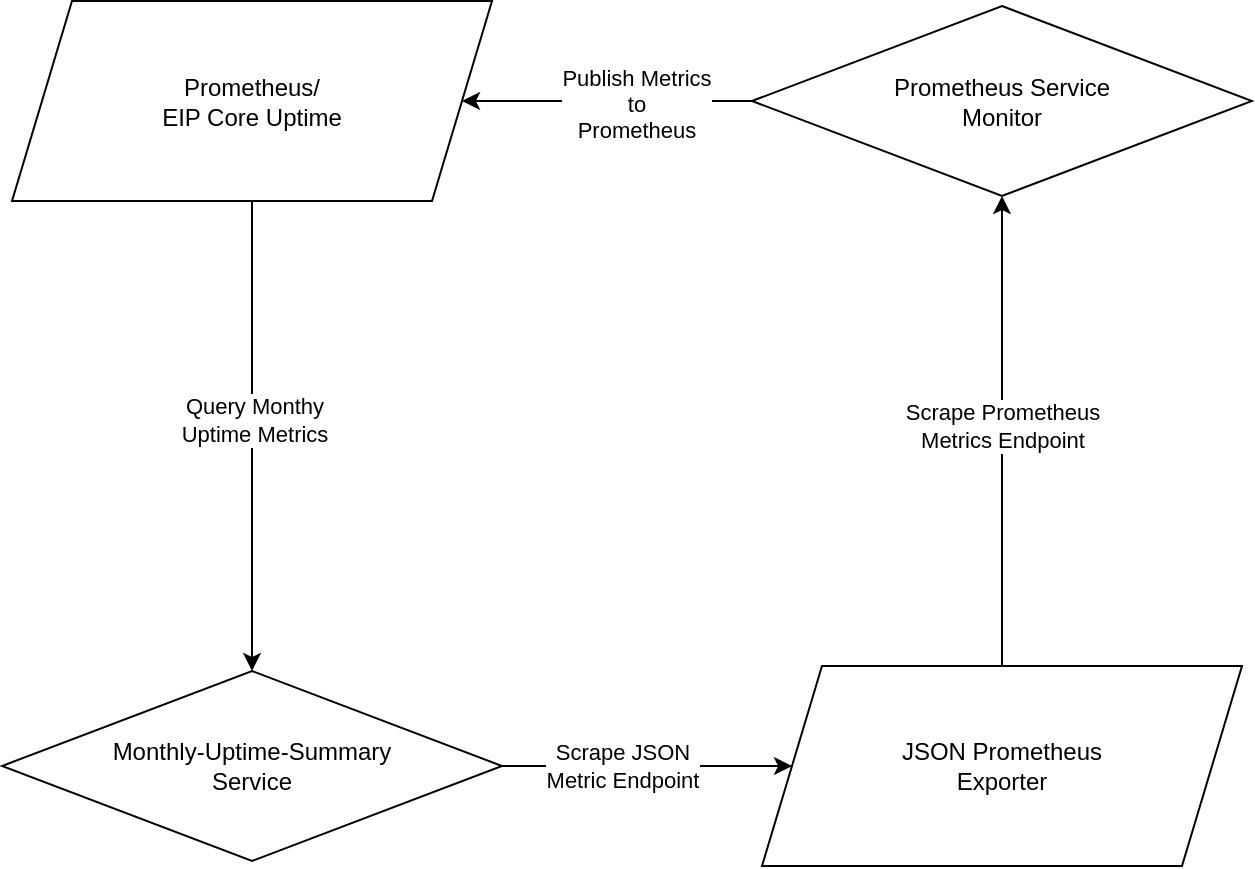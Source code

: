 <mxfile version="21.6.8" type="github">
  <diagram name="Page-1" id="5f0bae14-7c28-e335-631c-24af17079c00">
    <mxGraphModel dx="1434" dy="795" grid="1" gridSize="10" guides="1" tooltips="1" connect="1" arrows="1" fold="1" page="1" pageScale="1" pageWidth="1100" pageHeight="850" background="none" math="0" shadow="0">
      <root>
        <mxCell id="0" />
        <mxCell id="1" parent="0" />
        <mxCell id="K4bVLLCjm3qLc4t_S5Vv-21" style="edgeStyle=orthogonalEdgeStyle;rounded=0;orthogonalLoop=1;jettySize=auto;html=1;entryX=0.5;entryY=0;entryDx=0;entryDy=0;" edge="1" parent="1" source="K4bVLLCjm3qLc4t_S5Vv-3" target="K4bVLLCjm3qLc4t_S5Vv-4">
          <mxGeometry relative="1" as="geometry" />
        </mxCell>
        <mxCell id="K4bVLLCjm3qLc4t_S5Vv-22" value="&lt;div&gt;Query Monthy &lt;br&gt;&lt;/div&gt;&lt;div&gt;Uptime Metrics&lt;/div&gt;" style="edgeLabel;html=1;align=center;verticalAlign=middle;resizable=0;points=[];" vertex="1" connectable="0" parent="K4bVLLCjm3qLc4t_S5Vv-21">
          <mxGeometry x="-0.077" y="1" relative="1" as="geometry">
            <mxPoint y="1" as="offset" />
          </mxGeometry>
        </mxCell>
        <mxCell id="K4bVLLCjm3qLc4t_S5Vv-3" value="&lt;div&gt;Prometheus/&lt;/div&gt;&lt;div&gt;EIP Core Uptime&lt;br&gt;&lt;/div&gt;" style="shape=parallelogram;perimeter=parallelogramPerimeter;whiteSpace=wrap;html=1;fixedSize=1;size=30;" vertex="1" parent="1">
          <mxGeometry x="165" y="107.5" width="240" height="100" as="geometry" />
        </mxCell>
        <mxCell id="K4bVLLCjm3qLc4t_S5Vv-15" style="edgeStyle=orthogonalEdgeStyle;rounded=0;orthogonalLoop=1;jettySize=auto;html=1;entryX=0;entryY=0.5;entryDx=0;entryDy=0;" edge="1" parent="1" source="K4bVLLCjm3qLc4t_S5Vv-4" target="K4bVLLCjm3qLc4t_S5Vv-13">
          <mxGeometry relative="1" as="geometry" />
        </mxCell>
        <mxCell id="K4bVLLCjm3qLc4t_S5Vv-23" value="&lt;div&gt;Scrape JSON &lt;br&gt;&lt;/div&gt;&lt;div&gt;Metric Endpoint&lt;br&gt;&lt;/div&gt;" style="edgeLabel;html=1;align=center;verticalAlign=middle;resizable=0;points=[];" vertex="1" connectable="0" parent="K4bVLLCjm3qLc4t_S5Vv-15">
          <mxGeometry x="0.159" y="-5" relative="1" as="geometry">
            <mxPoint x="-24" y="-5" as="offset" />
          </mxGeometry>
        </mxCell>
        <mxCell id="K4bVLLCjm3qLc4t_S5Vv-4" value="&lt;div&gt;Monthly-Uptime-Summary&lt;/div&gt;&lt;div&gt;Service&lt;br&gt;&lt;/div&gt;" style="rhombus;whiteSpace=wrap;html=1;" vertex="1" parent="1">
          <mxGeometry x="160" y="442.5" width="250" height="95" as="geometry" />
        </mxCell>
        <mxCell id="K4bVLLCjm3qLc4t_S5Vv-18" style="edgeStyle=orthogonalEdgeStyle;rounded=0;orthogonalLoop=1;jettySize=auto;html=1;" edge="1" parent="1" source="K4bVLLCjm3qLc4t_S5Vv-13" target="K4bVLLCjm3qLc4t_S5Vv-14">
          <mxGeometry relative="1" as="geometry">
            <mxPoint x="660" y="270" as="targetPoint" />
          </mxGeometry>
        </mxCell>
        <mxCell id="K4bVLLCjm3qLc4t_S5Vv-24" value="&lt;div&gt;Scrape Prometheus&lt;/div&gt;&lt;div&gt;Metrics Endpoint&lt;br&gt;&lt;/div&gt;" style="edgeLabel;html=1;align=center;verticalAlign=middle;resizable=0;points=[];" vertex="1" connectable="0" parent="K4bVLLCjm3qLc4t_S5Vv-18">
          <mxGeometry x="0.277" y="1" relative="1" as="geometry">
            <mxPoint x="1" y="30" as="offset" />
          </mxGeometry>
        </mxCell>
        <mxCell id="K4bVLLCjm3qLc4t_S5Vv-13" value="&lt;div&gt;JSON Prometheus&lt;/div&gt;&lt;div&gt;Exporter&lt;br&gt;&lt;/div&gt;" style="shape=parallelogram;perimeter=parallelogramPerimeter;whiteSpace=wrap;html=1;fixedSize=1;size=30;" vertex="1" parent="1">
          <mxGeometry x="540" y="440" width="240" height="100" as="geometry" />
        </mxCell>
        <mxCell id="K4bVLLCjm3qLc4t_S5Vv-19" style="edgeStyle=orthogonalEdgeStyle;rounded=0;orthogonalLoop=1;jettySize=auto;html=1;" edge="1" parent="1" source="K4bVLLCjm3qLc4t_S5Vv-14" target="K4bVLLCjm3qLc4t_S5Vv-3">
          <mxGeometry relative="1" as="geometry" />
        </mxCell>
        <mxCell id="K4bVLLCjm3qLc4t_S5Vv-25" value="&lt;div&gt;Publish Metrics&lt;/div&gt;&lt;div&gt;to&lt;/div&gt;&lt;div&gt;Prometheus&lt;/div&gt;" style="edgeLabel;html=1;align=center;verticalAlign=middle;resizable=0;points=[];" vertex="1" connectable="0" parent="K4bVLLCjm3qLc4t_S5Vv-19">
          <mxGeometry x="-0.2" y="1" relative="1" as="geometry">
            <mxPoint as="offset" />
          </mxGeometry>
        </mxCell>
        <mxCell id="K4bVLLCjm3qLc4t_S5Vv-14" value="&lt;div&gt;Prometheus Service&lt;/div&gt;&lt;div&gt;Monitor&lt;br&gt;&lt;/div&gt;" style="rhombus;whiteSpace=wrap;html=1;" vertex="1" parent="1">
          <mxGeometry x="535" y="110" width="250" height="95" as="geometry" />
        </mxCell>
      </root>
    </mxGraphModel>
  </diagram>
</mxfile>
